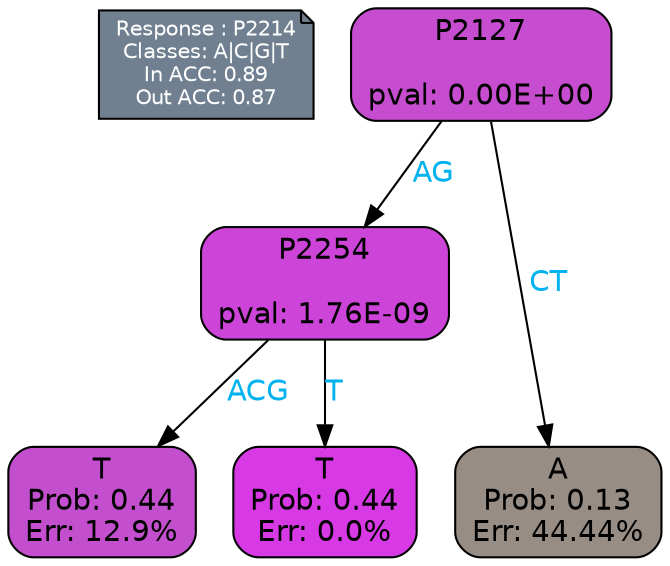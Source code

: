digraph Tree {
node [shape=box, style="filled, rounded", color="black", fontname=helvetica] ;
graph [ranksep=equally, splines=polylines, bgcolor=transparent, dpi=600] ;
edge [fontname=helvetica] ;
LEGEND [label="Response : P2214
Classes: A|C|G|T
In ACC: 0.89
Out ACC: 0.87
",shape=note,align=left,style=filled,fillcolor="slategray",fontcolor="white",fontsize=10];1 [label="P2127

pval: 0.00E+00", fillcolor="#c64dcf"] ;
2 [label="P2254

pval: 1.76E-09", fillcolor="#cd44d9"] ;
3 [label="T
Prob: 0.44
Err: 12.9%", fillcolor="#c44fce"] ;
4 [label="T
Prob: 0.44
Err: 0.0%", fillcolor="#d739e5"] ;
5 [label="A
Prob: 0.13
Err: 44.44%", fillcolor="#988d85"] ;
1 -> 2 [label="AG",fontcolor=deepskyblue2] ;
1 -> 5 [label="CT",fontcolor=deepskyblue2] ;
2 -> 3 [label="ACG",fontcolor=deepskyblue2] ;
2 -> 4 [label="T",fontcolor=deepskyblue2] ;
{rank = same; 3;4;5;}{rank = same; LEGEND;1;}}
